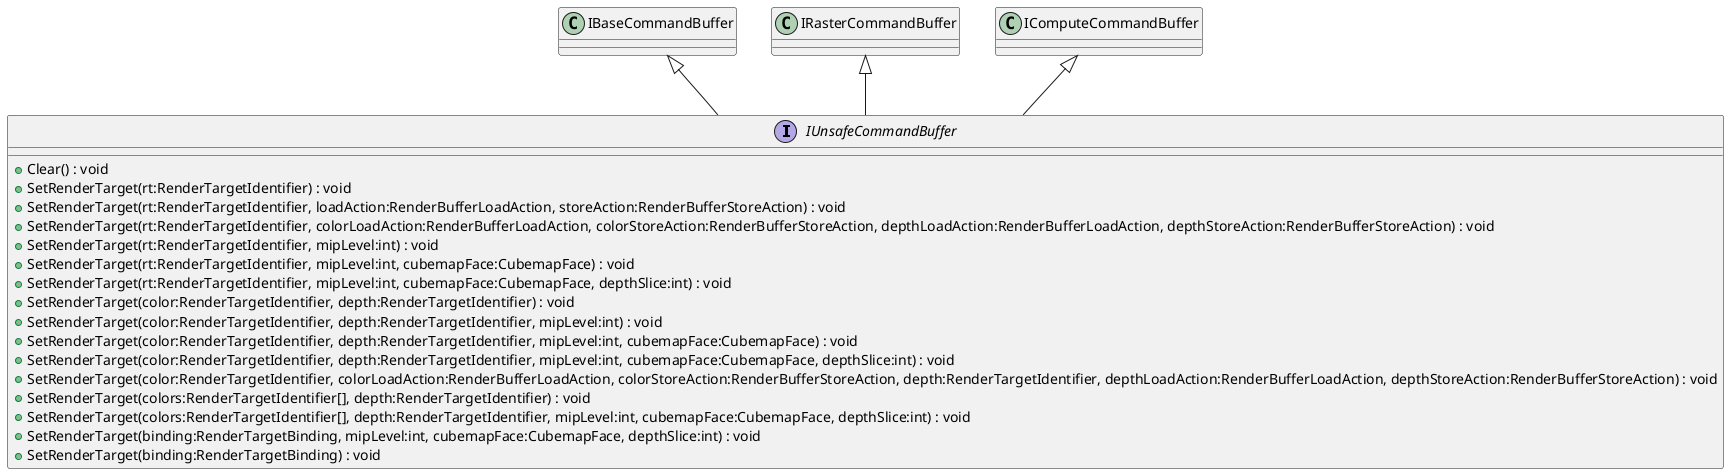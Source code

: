 @startuml
interface IUnsafeCommandBuffer {
    + Clear() : void
    + SetRenderTarget(rt:RenderTargetIdentifier) : void
    + SetRenderTarget(rt:RenderTargetIdentifier, loadAction:RenderBufferLoadAction, storeAction:RenderBufferStoreAction) : void
    + SetRenderTarget(rt:RenderTargetIdentifier, colorLoadAction:RenderBufferLoadAction, colorStoreAction:RenderBufferStoreAction, depthLoadAction:RenderBufferLoadAction, depthStoreAction:RenderBufferStoreAction) : void
    + SetRenderTarget(rt:RenderTargetIdentifier, mipLevel:int) : void
    + SetRenderTarget(rt:RenderTargetIdentifier, mipLevel:int, cubemapFace:CubemapFace) : void
    + SetRenderTarget(rt:RenderTargetIdentifier, mipLevel:int, cubemapFace:CubemapFace, depthSlice:int) : void
    + SetRenderTarget(color:RenderTargetIdentifier, depth:RenderTargetIdentifier) : void
    + SetRenderTarget(color:RenderTargetIdentifier, depth:RenderTargetIdentifier, mipLevel:int) : void
    + SetRenderTarget(color:RenderTargetIdentifier, depth:RenderTargetIdentifier, mipLevel:int, cubemapFace:CubemapFace) : void
    + SetRenderTarget(color:RenderTargetIdentifier, depth:RenderTargetIdentifier, mipLevel:int, cubemapFace:CubemapFace, depthSlice:int) : void
    + SetRenderTarget(color:RenderTargetIdentifier, colorLoadAction:RenderBufferLoadAction, colorStoreAction:RenderBufferStoreAction, depth:RenderTargetIdentifier, depthLoadAction:RenderBufferLoadAction, depthStoreAction:RenderBufferStoreAction) : void
    + SetRenderTarget(colors:RenderTargetIdentifier[], depth:RenderTargetIdentifier) : void
    + SetRenderTarget(colors:RenderTargetIdentifier[], depth:RenderTargetIdentifier, mipLevel:int, cubemapFace:CubemapFace, depthSlice:int) : void
    + SetRenderTarget(binding:RenderTargetBinding, mipLevel:int, cubemapFace:CubemapFace, depthSlice:int) : void
    + SetRenderTarget(binding:RenderTargetBinding) : void
}
IBaseCommandBuffer <|-- IUnsafeCommandBuffer
IRasterCommandBuffer <|-- IUnsafeCommandBuffer
IComputeCommandBuffer <|-- IUnsafeCommandBuffer
@enduml
